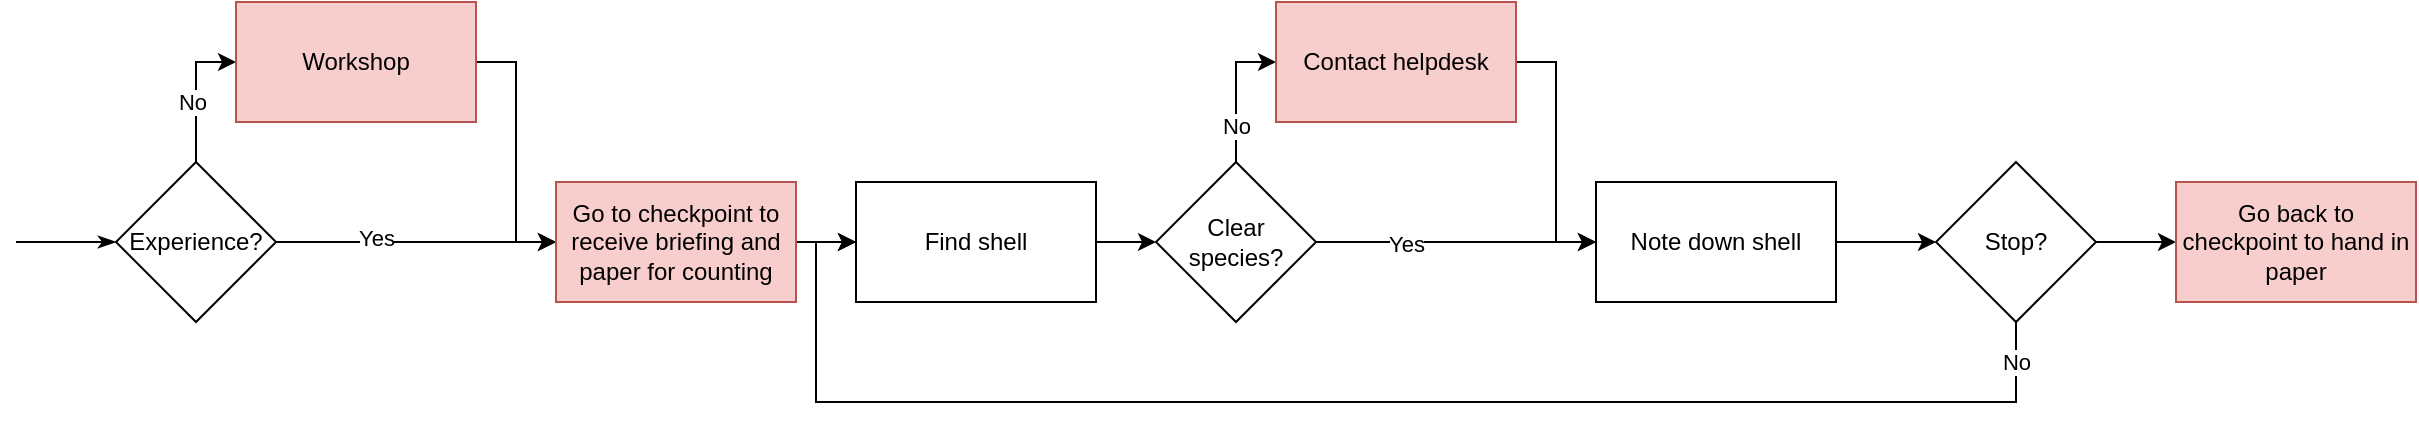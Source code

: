 <mxfile version="20.6.2" type="github" pages="2">
  <diagram id="__r4vuHzeCIJA-50YF6d" name="Current counting scenario">
    <mxGraphModel dx="2021" dy="1124" grid="1" gridSize="10" guides="1" tooltips="1" connect="1" arrows="1" fold="1" page="1" pageScale="1" pageWidth="850" pageHeight="1100" math="0" shadow="0">
      <root>
        <mxCell id="0" />
        <mxCell id="1" parent="0" />
        <mxCell id="xNskjE86xDGm7wPtTQgc-3" style="edgeStyle=orthogonalEdgeStyle;rounded=0;orthogonalLoop=1;jettySize=auto;html=1;startArrow=classicThin;startFill=1;endArrow=none;endFill=0;" edge="1" parent="1" source="xNskjE86xDGm7wPtTQgc-2">
          <mxGeometry relative="1" as="geometry">
            <mxPoint x="10" y="520" as="targetPoint" />
          </mxGeometry>
        </mxCell>
        <mxCell id="xNskjE86xDGm7wPtTQgc-6" style="edgeStyle=orthogonalEdgeStyle;rounded=0;orthogonalLoop=1;jettySize=auto;html=1;entryX=0;entryY=0.5;entryDx=0;entryDy=0;startArrow=none;startFill=0;endArrow=classic;endFill=1;" edge="1" parent="1" source="xNskjE86xDGm7wPtTQgc-2" target="xNskjE86xDGm7wPtTQgc-5">
          <mxGeometry relative="1" as="geometry" />
        </mxCell>
        <mxCell id="xNskjE86xDGm7wPtTQgc-12" value="No" style="edgeLabel;html=1;align=center;verticalAlign=middle;resizable=0;points=[];" vertex="1" connectable="0" parent="xNskjE86xDGm7wPtTQgc-6">
          <mxGeometry x="-0.125" y="2" relative="1" as="geometry">
            <mxPoint as="offset" />
          </mxGeometry>
        </mxCell>
        <mxCell id="xNskjE86xDGm7wPtTQgc-11" style="edgeStyle=orthogonalEdgeStyle;rounded=0;orthogonalLoop=1;jettySize=auto;html=1;entryX=0;entryY=0.5;entryDx=0;entryDy=0;startArrow=none;startFill=0;endArrow=classic;endFill=1;" edge="1" parent="1" source="xNskjE86xDGm7wPtTQgc-2" target="xNskjE86xDGm7wPtTQgc-9">
          <mxGeometry relative="1" as="geometry" />
        </mxCell>
        <mxCell id="xNskjE86xDGm7wPtTQgc-13" value="Yes" style="edgeLabel;html=1;align=center;verticalAlign=middle;resizable=0;points=[];" vertex="1" connectable="0" parent="xNskjE86xDGm7wPtTQgc-11">
          <mxGeometry x="-0.293" y="2" relative="1" as="geometry">
            <mxPoint as="offset" />
          </mxGeometry>
        </mxCell>
        <mxCell id="xNskjE86xDGm7wPtTQgc-2" value="Experience?" style="rhombus;whiteSpace=wrap;html=1;" vertex="1" parent="1">
          <mxGeometry x="60" y="480" width="80" height="80" as="geometry" />
        </mxCell>
        <mxCell id="xNskjE86xDGm7wPtTQgc-10" style="edgeStyle=orthogonalEdgeStyle;rounded=0;orthogonalLoop=1;jettySize=auto;html=1;entryX=0;entryY=0.5;entryDx=0;entryDy=0;startArrow=none;startFill=0;endArrow=classic;endFill=1;" edge="1" parent="1" source="xNskjE86xDGm7wPtTQgc-5" target="xNskjE86xDGm7wPtTQgc-9">
          <mxGeometry relative="1" as="geometry">
            <Array as="points">
              <mxPoint x="260" y="430" />
              <mxPoint x="260" y="520" />
            </Array>
          </mxGeometry>
        </mxCell>
        <mxCell id="xNskjE86xDGm7wPtTQgc-5" value="Workshop" style="rounded=0;whiteSpace=wrap;html=1;fillColor=#f8cecc;strokeColor=#b85450;" vertex="1" parent="1">
          <mxGeometry x="120" y="400" width="120" height="60" as="geometry" />
        </mxCell>
        <mxCell id="xNskjE86xDGm7wPtTQgc-15" style="edgeStyle=orthogonalEdgeStyle;rounded=0;orthogonalLoop=1;jettySize=auto;html=1;entryX=0;entryY=0.5;entryDx=0;entryDy=0;startArrow=none;startFill=0;endArrow=classic;endFill=1;" edge="1" parent="1" source="xNskjE86xDGm7wPtTQgc-9" target="xNskjE86xDGm7wPtTQgc-14">
          <mxGeometry relative="1" as="geometry" />
        </mxCell>
        <mxCell id="xNskjE86xDGm7wPtTQgc-9" value="Go to checkpoint to receive briefing and paper for counting" style="rounded=0;whiteSpace=wrap;html=1;fillColor=#f8cecc;strokeColor=#b85450;" vertex="1" parent="1">
          <mxGeometry x="280" y="490" width="120" height="60" as="geometry" />
        </mxCell>
        <mxCell id="xNskjE86xDGm7wPtTQgc-18" style="edgeStyle=orthogonalEdgeStyle;rounded=0;orthogonalLoop=1;jettySize=auto;html=1;entryX=0;entryY=0.5;entryDx=0;entryDy=0;startArrow=none;startFill=0;endArrow=classic;endFill=1;" edge="1" parent="1" source="xNskjE86xDGm7wPtTQgc-14" target="xNskjE86xDGm7wPtTQgc-17">
          <mxGeometry relative="1" as="geometry" />
        </mxCell>
        <mxCell id="xNskjE86xDGm7wPtTQgc-14" value="Find shell" style="rounded=0;whiteSpace=wrap;html=1;" vertex="1" parent="1">
          <mxGeometry x="430" y="490" width="120" height="60" as="geometry" />
        </mxCell>
        <mxCell id="xNskjE86xDGm7wPtTQgc-20" style="edgeStyle=orthogonalEdgeStyle;rounded=0;orthogonalLoop=1;jettySize=auto;html=1;entryX=0;entryY=0.5;entryDx=0;entryDy=0;startArrow=none;startFill=0;endArrow=classic;endFill=1;" edge="1" parent="1" source="xNskjE86xDGm7wPtTQgc-17" target="xNskjE86xDGm7wPtTQgc-19">
          <mxGeometry relative="1" as="geometry" />
        </mxCell>
        <mxCell id="xNskjE86xDGm7wPtTQgc-25" value="Yes" style="edgeLabel;html=1;align=center;verticalAlign=middle;resizable=0;points=[];" vertex="1" connectable="0" parent="xNskjE86xDGm7wPtTQgc-20">
          <mxGeometry x="-0.367" y="-1" relative="1" as="geometry">
            <mxPoint as="offset" />
          </mxGeometry>
        </mxCell>
        <mxCell id="xNskjE86xDGm7wPtTQgc-22" style="edgeStyle=orthogonalEdgeStyle;rounded=0;orthogonalLoop=1;jettySize=auto;html=1;entryX=0;entryY=0.5;entryDx=0;entryDy=0;startArrow=none;startFill=0;endArrow=classic;endFill=1;" edge="1" parent="1" source="xNskjE86xDGm7wPtTQgc-17" target="xNskjE86xDGm7wPtTQgc-21">
          <mxGeometry relative="1" as="geometry">
            <Array as="points">
              <mxPoint x="620" y="430" />
            </Array>
          </mxGeometry>
        </mxCell>
        <mxCell id="xNskjE86xDGm7wPtTQgc-24" value="No" style="edgeLabel;html=1;align=center;verticalAlign=middle;resizable=0;points=[];" vertex="1" connectable="0" parent="xNskjE86xDGm7wPtTQgc-22">
          <mxGeometry x="-0.24" y="2" relative="1" as="geometry">
            <mxPoint x="2" y="8" as="offset" />
          </mxGeometry>
        </mxCell>
        <mxCell id="xNskjE86xDGm7wPtTQgc-17" value="Clear species?" style="rhombus;whiteSpace=wrap;html=1;" vertex="1" parent="1">
          <mxGeometry x="580" y="480" width="80" height="80" as="geometry" />
        </mxCell>
        <mxCell id="xNskjE86xDGm7wPtTQgc-27" style="edgeStyle=orthogonalEdgeStyle;rounded=0;orthogonalLoop=1;jettySize=auto;html=1;entryX=0;entryY=0.5;entryDx=0;entryDy=0;startArrow=none;startFill=0;endArrow=classic;endFill=1;" edge="1" parent="1" source="xNskjE86xDGm7wPtTQgc-19" target="xNskjE86xDGm7wPtTQgc-26">
          <mxGeometry relative="1" as="geometry" />
        </mxCell>
        <mxCell id="xNskjE86xDGm7wPtTQgc-19" value="Note down shell" style="rounded=0;whiteSpace=wrap;html=1;" vertex="1" parent="1">
          <mxGeometry x="800" y="490" width="120" height="60" as="geometry" />
        </mxCell>
        <mxCell id="xNskjE86xDGm7wPtTQgc-23" style="edgeStyle=orthogonalEdgeStyle;rounded=0;orthogonalLoop=1;jettySize=auto;html=1;entryX=0;entryY=0.5;entryDx=0;entryDy=0;startArrow=none;startFill=0;endArrow=classic;endFill=1;" edge="1" parent="1" source="xNskjE86xDGm7wPtTQgc-21" target="xNskjE86xDGm7wPtTQgc-19">
          <mxGeometry relative="1" as="geometry" />
        </mxCell>
        <mxCell id="xNskjE86xDGm7wPtTQgc-21" value="Contact helpdesk" style="rounded=0;whiteSpace=wrap;html=1;fillColor=#f8cecc;strokeColor=#b85450;" vertex="1" parent="1">
          <mxGeometry x="640" y="400" width="120" height="60" as="geometry" />
        </mxCell>
        <mxCell id="xNskjE86xDGm7wPtTQgc-28" style="edgeStyle=orthogonalEdgeStyle;rounded=0;orthogonalLoop=1;jettySize=auto;html=1;startArrow=none;startFill=0;endArrow=classic;endFill=1;" edge="1" parent="1" source="xNskjE86xDGm7wPtTQgc-26">
          <mxGeometry relative="1" as="geometry">
            <mxPoint x="430" y="520" as="targetPoint" />
            <Array as="points">
              <mxPoint x="1010" y="600" />
              <mxPoint x="410" y="600" />
              <mxPoint x="410" y="520" />
            </Array>
          </mxGeometry>
        </mxCell>
        <mxCell id="xNskjE86xDGm7wPtTQgc-29" value="No" style="edgeLabel;html=1;align=center;verticalAlign=middle;resizable=0;points=[];" vertex="1" connectable="0" parent="xNskjE86xDGm7wPtTQgc-28">
          <mxGeometry x="-0.943" relative="1" as="geometry">
            <mxPoint y="-1" as="offset" />
          </mxGeometry>
        </mxCell>
        <mxCell id="xNskjE86xDGm7wPtTQgc-31" style="edgeStyle=orthogonalEdgeStyle;rounded=0;orthogonalLoop=1;jettySize=auto;html=1;entryX=0;entryY=0.5;entryDx=0;entryDy=0;startArrow=none;startFill=0;endArrow=classic;endFill=1;" edge="1" parent="1" source="xNskjE86xDGm7wPtTQgc-26" target="xNskjE86xDGm7wPtTQgc-30">
          <mxGeometry relative="1" as="geometry" />
        </mxCell>
        <mxCell id="xNskjE86xDGm7wPtTQgc-26" value="Stop?" style="rhombus;whiteSpace=wrap;html=1;" vertex="1" parent="1">
          <mxGeometry x="970" y="480" width="80" height="80" as="geometry" />
        </mxCell>
        <mxCell id="xNskjE86xDGm7wPtTQgc-30" value="Go back to checkpoint to hand in paper" style="rounded=0;whiteSpace=wrap;html=1;fillColor=#f8cecc;strokeColor=#b85450;" vertex="1" parent="1">
          <mxGeometry x="1090" y="490" width="120" height="60" as="geometry" />
        </mxCell>
      </root>
    </mxGraphModel>
  </diagram>
  <diagram id="OOVuALbotiky__wICx1B" name="Ideal counting scenario">
    <mxGraphModel dx="2021" dy="1124" grid="1" gridSize="10" guides="1" tooltips="1" connect="1" arrows="1" fold="1" page="1" pageScale="1" pageWidth="850" pageHeight="1100" math="0" shadow="0">
      <root>
        <mxCell id="0" />
        <mxCell id="1" parent="0" />
      </root>
    </mxGraphModel>
  </diagram>
</mxfile>
